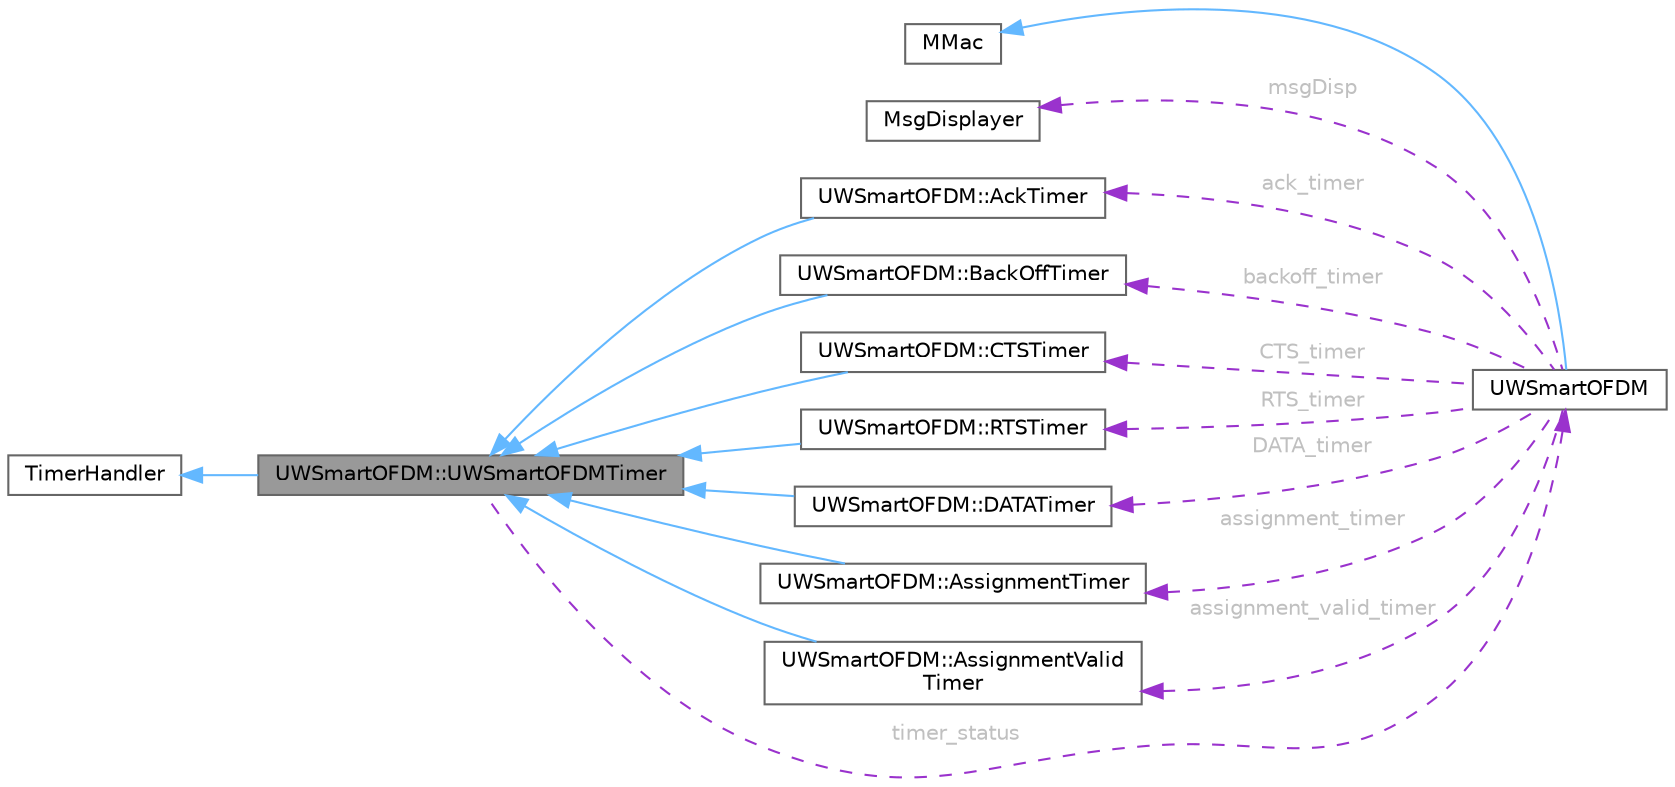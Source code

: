 digraph "UWSmartOFDM::UWSmartOFDMTimer"
{
 // LATEX_PDF_SIZE
  bgcolor="transparent";
  edge [fontname=Helvetica,fontsize=10,labelfontname=Helvetica,labelfontsize=10];
  node [fontname=Helvetica,fontsize=10,shape=box,height=0.2,width=0.4];
  rankdir="LR";
  Node1 [id="Node000001",label="UWSmartOFDM::UWSmartOFDMTimer",height=0.2,width=0.4,color="gray40", fillcolor="grey60", style="filled", fontcolor="black",tooltip="Base class of all the timer used in this protocol."];
  Node2 -> Node1 [id="edge1_Node000001_Node000002",dir="back",color="steelblue1",style="solid",tooltip=" "];
  Node2 [id="Node000002",label="TimerHandler",height=0.2,width=0.4,color="gray40", fillcolor="white", style="filled",tooltip=" "];
  Node3 -> Node1 [id="edge2_Node000001_Node000003",dir="back",color="darkorchid3",style="dashed",tooltip=" ",label=" timer_status",fontcolor="grey" ];
  Node3 [id="Node000003",label="UWSmartOFDM",height=0.2,width=0.4,color="gray40", fillcolor="white", style="filled",URL="$classUWSmartOFDM.html",tooltip="This is the base class of UWSmartOFDM protocol, which is a derived class of MMac."];
  Node4 -> Node3 [id="edge3_Node000003_Node000004",dir="back",color="steelblue1",style="solid",tooltip=" "];
  Node4 [id="Node000004",label="MMac",height=0.2,width=0.4,color="gray40", fillcolor="white", style="filled",tooltip=" "];
  Node5 -> Node3 [id="edge4_Node000003_Node000005",dir="back",color="darkorchid3",style="dashed",tooltip=" ",label=" ack_timer",fontcolor="grey" ];
  Node5 [id="Node000005",label="UWSmartOFDM::AckTimer",height=0.2,width=0.4,color="gray40", fillcolor="white", style="filled",URL="$classUWSmartOFDM_1_1AckTimer.html",tooltip="Base class of AckTimer, which is a derived class of UWSmartOFDMTimer."];
  Node1 -> Node5 [id="edge5_Node000005_Node000001",dir="back",color="steelblue1",style="solid",tooltip=" "];
  Node6 -> Node3 [id="edge6_Node000003_Node000006",dir="back",color="darkorchid3",style="dashed",tooltip=" ",label=" backoff_timer",fontcolor="grey" ];
  Node6 [id="Node000006",label="UWSmartOFDM::BackOffTimer",height=0.2,width=0.4,color="gray40", fillcolor="white", style="filled",URL="$classUWSmartOFDM_1_1BackOffTimer.html",tooltip="Base class of BackoffTimer."];
  Node1 -> Node6 [id="edge7_Node000006_Node000001",dir="back",color="steelblue1",style="solid",tooltip=" "];
  Node7 -> Node3 [id="edge8_Node000003_Node000007",dir="back",color="darkorchid3",style="dashed",tooltip=" ",label=" CTS_timer",fontcolor="grey" ];
  Node7 [id="Node000007",label="UWSmartOFDM::CTSTimer",height=0.2,width=0.4,color="gray40", fillcolor="white", style="filled",URL="$classUWSmartOFDM_1_1CTSTimer.html",tooltip="Base class of CTSTimer."];
  Node1 -> Node7 [id="edge9_Node000007_Node000001",dir="back",color="steelblue1",style="solid",tooltip=" "];
  Node8 -> Node3 [id="edge10_Node000003_Node000008",dir="back",color="darkorchid3",style="dashed",tooltip=" ",label=" RTS_timer",fontcolor="grey" ];
  Node8 [id="Node000008",label="UWSmartOFDM::RTSTimer",height=0.2,width=0.4,color="gray40", fillcolor="white", style="filled",URL="$classUWSmartOFDM_1_1RTSTimer.html",tooltip="Base class of RTSTimer."];
  Node1 -> Node8 [id="edge11_Node000008_Node000001",dir="back",color="steelblue1",style="solid",tooltip=" "];
  Node9 -> Node3 [id="edge12_Node000003_Node000009",dir="back",color="darkorchid3",style="dashed",tooltip=" ",label=" DATA_timer",fontcolor="grey" ];
  Node9 [id="Node000009",label="UWSmartOFDM::DATATimer",height=0.2,width=0.4,color="gray40", fillcolor="white", style="filled",URL="$classUWSmartOFDM_1_1DATATimer.html",tooltip=" "];
  Node1 -> Node9 [id="edge13_Node000009_Node000001",dir="back",color="steelblue1",style="solid",tooltip=" "];
  Node10 -> Node3 [id="edge14_Node000003_Node000010",dir="back",color="darkorchid3",style="dashed",tooltip=" ",label=" assignment_timer",fontcolor="grey" ];
  Node10 [id="Node000010",label="UWSmartOFDM::AssignmentTimer",height=0.2,width=0.4,color="gray40", fillcolor="white", style="filled",URL="$classUWSmartOFDM_1_1AssignmentTimer.html",tooltip="Base class of AssignmentTimer."];
  Node1 -> Node10 [id="edge15_Node000010_Node000001",dir="back",color="steelblue1",style="solid",tooltip=" "];
  Node11 -> Node3 [id="edge16_Node000003_Node000011",dir="back",color="darkorchid3",style="dashed",tooltip=" ",label=" assignment_valid_timer",fontcolor="grey" ];
  Node11 [id="Node000011",label="UWSmartOFDM::AssignmentValid\lTimer",height=0.2,width=0.4,color="gray40", fillcolor="white", style="filled",URL="$classUWSmartOFDM_1_1AssignmentValidTimer.html",tooltip="Base class of AssignmentValidTimer."];
  Node1 -> Node11 [id="edge17_Node000011_Node000001",dir="back",color="steelblue1",style="solid",tooltip=" "];
  Node12 -> Node3 [id="edge18_Node000003_Node000012",dir="back",color="darkorchid3",style="dashed",tooltip=" ",label=" msgDisp",fontcolor="grey" ];
  Node12 [id="Node000012",label="MsgDisplayer",height=0.2,width=0.4,color="gray40", fillcolor="white", style="filled",URL="$classMsgDisplayer.html",tooltip=" "];
}
